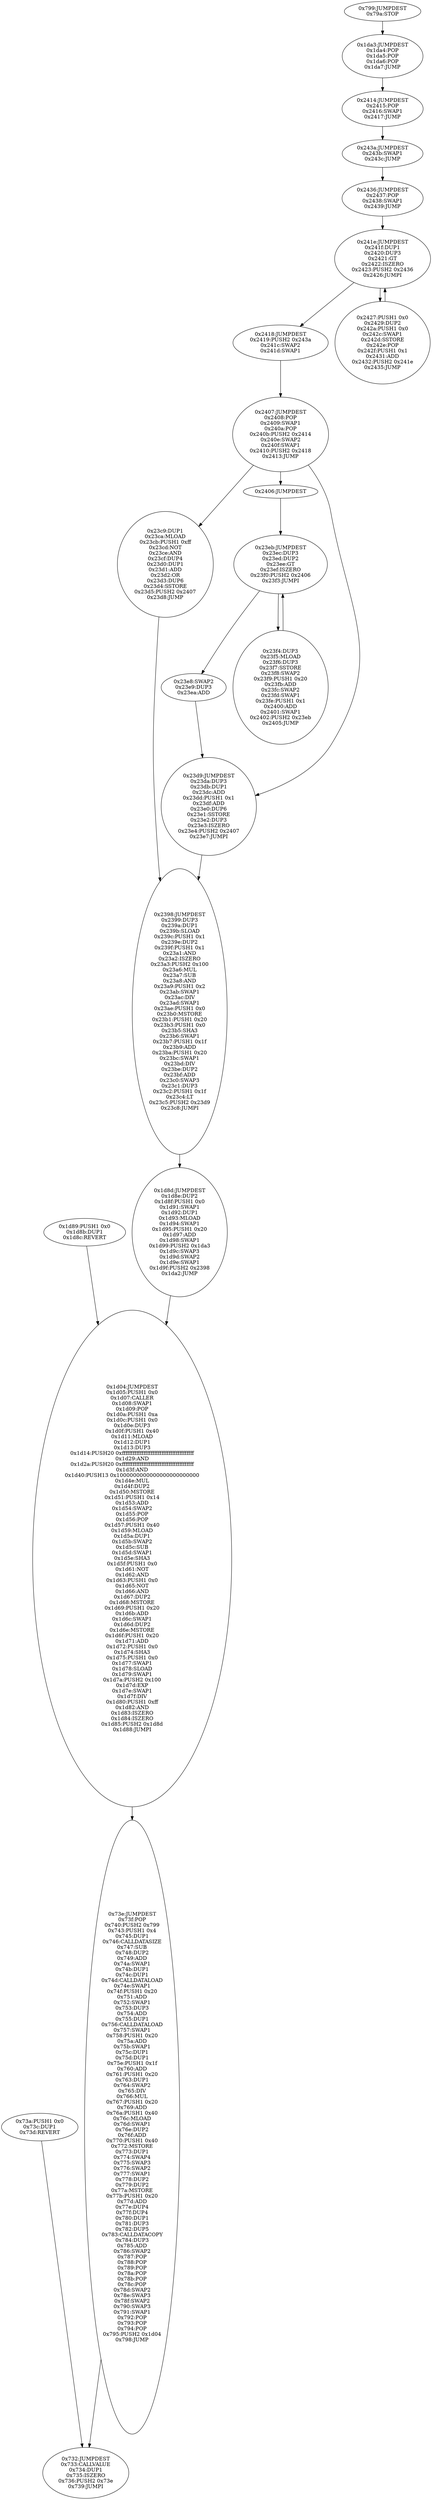 digraph{
1842[label="0x732:JUMPDEST
0x733:CALLVALUE
0x734:DUP1
0x735:ISZERO
0x736:PUSH2 0x73e
0x739:JUMPI"]
1850[label="0x73a:PUSH1 0x0
0x73c:DUP1
0x73d:REVERT"]
1850 -> 1842
1854[label="0x73e:JUMPDEST
0x73f:POP
0x740:PUSH2 0x799
0x743:PUSH1 0x4
0x745:DUP1
0x746:CALLDATASIZE
0x747:SUB
0x748:DUP2
0x749:ADD
0x74a:SWAP1
0x74b:DUP1
0x74c:DUP1
0x74d:CALLDATALOAD
0x74e:SWAP1
0x74f:PUSH1 0x20
0x751:ADD
0x752:SWAP1
0x753:DUP3
0x754:ADD
0x755:DUP1
0x756:CALLDATALOAD
0x757:SWAP1
0x758:PUSH1 0x20
0x75a:ADD
0x75b:SWAP1
0x75c:DUP1
0x75d:DUP1
0x75e:PUSH1 0x1f
0x760:ADD
0x761:PUSH1 0x20
0x763:DUP1
0x764:SWAP2
0x765:DIV
0x766:MUL
0x767:PUSH1 0x20
0x769:ADD
0x76a:PUSH1 0x40
0x76c:MLOAD
0x76d:SWAP1
0x76e:DUP2
0x76f:ADD
0x770:PUSH1 0x40
0x772:MSTORE
0x773:DUP1
0x774:SWAP4
0x775:SWAP3
0x776:SWAP2
0x777:SWAP1
0x778:DUP2
0x779:DUP2
0x77a:MSTORE
0x77b:PUSH1 0x20
0x77d:ADD
0x77e:DUP4
0x77f:DUP4
0x780:DUP1
0x781:DUP3
0x782:DUP5
0x783:CALLDATACOPY
0x784:DUP3
0x785:ADD
0x786:SWAP2
0x787:POP
0x788:POP
0x789:POP
0x78a:POP
0x78b:POP
0x78c:POP
0x78d:SWAP2
0x78e:SWAP3
0x78f:SWAP2
0x790:SWAP3
0x791:SWAP1
0x792:POP
0x793:POP
0x794:POP
0x795:PUSH2 0x1d04
0x798:JUMP"]
1854 -> 1842
7428[label="0x1d04:JUMPDEST
0x1d05:PUSH1 0x0
0x1d07:CALLER
0x1d08:SWAP1
0x1d09:POP
0x1d0a:PUSH1 0xa
0x1d0c:PUSH1 0x0
0x1d0e:DUP3
0x1d0f:PUSH1 0x40
0x1d11:MLOAD
0x1d12:DUP1
0x1d13:DUP3
0x1d14:PUSH20 0xffffffffffffffffffffffffffffffffffffffff
0x1d29:AND
0x1d2a:PUSH20 0xffffffffffffffffffffffffffffffffffffffff
0x1d3f:AND
0x1d40:PUSH13 0x1000000000000000000000000
0x1d4e:MUL
0x1d4f:DUP2
0x1d50:MSTORE
0x1d51:PUSH1 0x14
0x1d53:ADD
0x1d54:SWAP2
0x1d55:POP
0x1d56:POP
0x1d57:PUSH1 0x40
0x1d59:MLOAD
0x1d5a:DUP1
0x1d5b:SWAP2
0x1d5c:SUB
0x1d5d:SWAP1
0x1d5e:SHA3
0x1d5f:PUSH1 0x0
0x1d61:NOT
0x1d62:AND
0x1d63:PUSH1 0x0
0x1d65:NOT
0x1d66:AND
0x1d67:DUP2
0x1d68:MSTORE
0x1d69:PUSH1 0x20
0x1d6b:ADD
0x1d6c:SWAP1
0x1d6d:DUP2
0x1d6e:MSTORE
0x1d6f:PUSH1 0x20
0x1d71:ADD
0x1d72:PUSH1 0x0
0x1d74:SHA3
0x1d75:PUSH1 0x0
0x1d77:SWAP1
0x1d78:SLOAD
0x1d79:SWAP1
0x1d7a:PUSH2 0x100
0x1d7d:EXP
0x1d7e:SWAP1
0x1d7f:DIV
0x1d80:PUSH1 0xff
0x1d82:AND
0x1d83:ISZERO
0x1d84:ISZERO
0x1d85:PUSH2 0x1d8d
0x1d88:JUMPI"]
7428 -> 1854
7561[label="0x1d89:PUSH1 0x0
0x1d8b:DUP1
0x1d8c:REVERT"]
7561 -> 7428
7565[label="0x1d8d:JUMPDEST
0x1d8e:DUP2
0x1d8f:PUSH1 0x0
0x1d91:SWAP1
0x1d92:DUP1
0x1d93:MLOAD
0x1d94:SWAP1
0x1d95:PUSH1 0x20
0x1d97:ADD
0x1d98:SWAP1
0x1d99:PUSH2 0x1da3
0x1d9c:SWAP3
0x1d9d:SWAP2
0x1d9e:SWAP1
0x1d9f:PUSH2 0x2398
0x1da2:JUMP"]
7565 -> 7428
9112[label="0x2398:JUMPDEST
0x2399:DUP3
0x239a:DUP1
0x239b:SLOAD
0x239c:PUSH1 0x1
0x239e:DUP2
0x239f:PUSH1 0x1
0x23a1:AND
0x23a2:ISZERO
0x23a3:PUSH2 0x100
0x23a6:MUL
0x23a7:SUB
0x23a8:AND
0x23a9:PUSH1 0x2
0x23ab:SWAP1
0x23ac:DIV
0x23ad:SWAP1
0x23ae:PUSH1 0x0
0x23b0:MSTORE
0x23b1:PUSH1 0x20
0x23b3:PUSH1 0x0
0x23b5:SHA3
0x23b6:SWAP1
0x23b7:PUSH1 0x1f
0x23b9:ADD
0x23ba:PUSH1 0x20
0x23bc:SWAP1
0x23bd:DIV
0x23be:DUP2
0x23bf:ADD
0x23c0:SWAP3
0x23c1:DUP3
0x23c2:PUSH1 0x1f
0x23c4:LT
0x23c5:PUSH2 0x23d9
0x23c8:JUMPI"]
9112 -> 7565
9161[label="0x23c9:DUP1
0x23ca:MLOAD
0x23cb:PUSH1 0xff
0x23cd:NOT
0x23ce:AND
0x23cf:DUP4
0x23d0:DUP1
0x23d1:ADD
0x23d2:OR
0x23d3:DUP6
0x23d4:SSTORE
0x23d5:PUSH2 0x2407
0x23d8:JUMP"]
9161 -> 9112
9223[label="0x2407:JUMPDEST
0x2408:POP
0x2409:SWAP1
0x240a:POP
0x240b:PUSH2 0x2414
0x240e:SWAP2
0x240f:SWAP1
0x2410:PUSH2 0x2418
0x2413:JUMP"]
9223 -> 9222
9223 -> 9161
9223 -> 9177
9177[label="0x23d9:JUMPDEST
0x23da:DUP3
0x23db:DUP1
0x23dc:ADD
0x23dd:PUSH1 0x1
0x23df:ADD
0x23e0:DUP6
0x23e1:SSTORE
0x23e2:DUP3
0x23e3:ISZERO
0x23e4:PUSH2 0x2407
0x23e7:JUMPI"]
9177 -> 9112
9192[label="0x23e8:SWAP2
0x23e9:DUP3
0x23ea:ADD"]
9192 -> 9177
9195[label="0x23eb:JUMPDEST
0x23ec:DUP3
0x23ed:DUP2
0x23ee:GT
0x23ef:ISZERO
0x23f0:PUSH2 0x2406
0x23f3:JUMPI"]
9195 -> 9192
9195 -> 9204
9204[label="0x23f4:DUP3
0x23f5:MLOAD
0x23f6:DUP3
0x23f7:SSTORE
0x23f8:SWAP2
0x23f9:PUSH1 0x20
0x23fb:ADD
0x23fc:SWAP2
0x23fd:SWAP1
0x23fe:PUSH1 0x1
0x2400:ADD
0x2401:SWAP1
0x2402:PUSH2 0x23eb
0x2405:JUMP"]
9204 -> 9195
9240[label="0x2418:JUMPDEST
0x2419:PUSH2 0x243a
0x241c:SWAP2
0x241d:SWAP1"]
9240 -> 9223
9246[label="0x241e:JUMPDEST
0x241f:DUP1
0x2420:DUP3
0x2421:GT
0x2422:ISZERO
0x2423:PUSH2 0x2436
0x2426:JUMPI"]
9246 -> 9240
9246 -> 9255
9255[label="0x2427:PUSH1 0x0
0x2429:DUP2
0x242a:PUSH1 0x0
0x242c:SWAP1
0x242d:SSTORE
0x242e:POP
0x242f:PUSH1 0x1
0x2431:ADD
0x2432:PUSH2 0x241e
0x2435:JUMP"]
9255 -> 9246
9222[label="0x2406:JUMPDEST"]
9222 -> 9195
9270[label="0x2436:JUMPDEST
0x2437:POP
0x2438:SWAP1
0x2439:JUMP"]
9270 -> 9246
9274[label="0x243a:JUMPDEST
0x243b:SWAP1
0x243c:JUMP"]
9274 -> 9270
9236[label="0x2414:JUMPDEST
0x2415:POP
0x2416:SWAP1
0x2417:JUMP"]
9236 -> 9274
7587[label="0x1da3:JUMPDEST
0x1da4:POP
0x1da5:POP
0x1da6:POP
0x1da7:JUMP"]
7587 -> 9236
1945[label="0x799:JUMPDEST
0x79a:STOP"]
1945 -> 7587

}